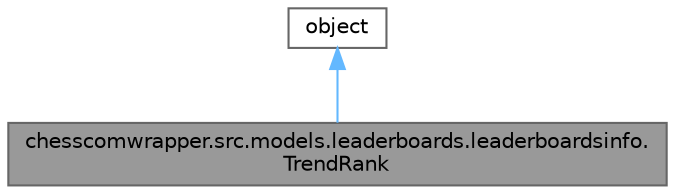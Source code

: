digraph "chesscomwrapper.src.models.leaderboards.leaderboardsinfo.TrendRank"
{
 // LATEX_PDF_SIZE
  bgcolor="transparent";
  edge [fontname=Helvetica,fontsize=10,labelfontname=Helvetica,labelfontsize=10];
  node [fontname=Helvetica,fontsize=10,shape=box,height=0.2,width=0.4];
  Node1 [label="chesscomwrapper.src.models.leaderboards.leaderboardsinfo.\lTrendRank",height=0.2,width=0.4,color="gray40", fillcolor="grey60", style="filled", fontcolor="black",tooltip="A class to represent a trendRank object."];
  Node2 -> Node1 [dir="back",color="steelblue1",style="solid"];
  Node2 [label="object",height=0.2,width=0.4,color="gray40", fillcolor="white", style="filled",tooltip=" "];
}
